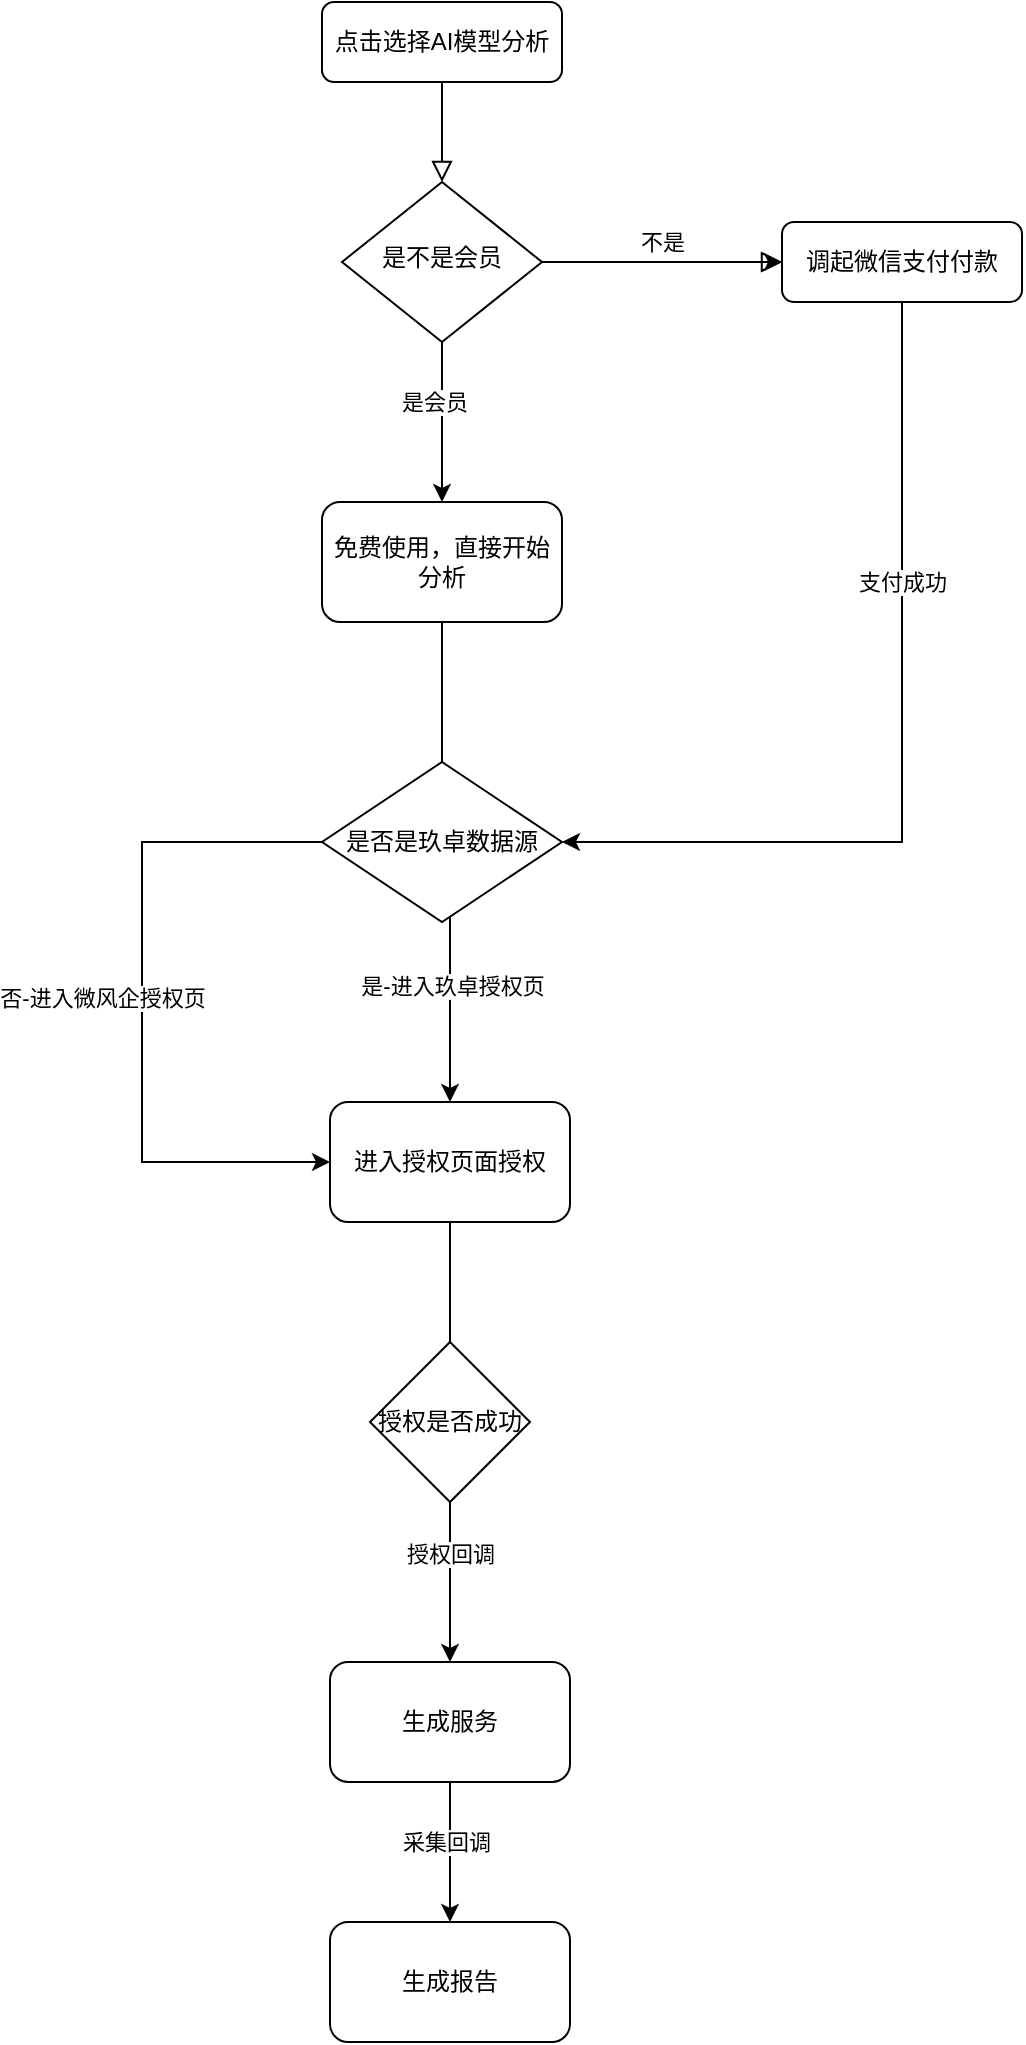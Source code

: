 <mxfile version="24.0.7" type="github">
  <diagram id="C5RBs43oDa-KdzZeNtuy" name="Page-1">
    <mxGraphModel dx="1434" dy="841" grid="1" gridSize="10" guides="1" tooltips="1" connect="1" arrows="1" fold="1" page="1" pageScale="1" pageWidth="827" pageHeight="1169" math="0" shadow="0">
      <root>
        <mxCell id="WIyWlLk6GJQsqaUBKTNV-0" />
        <mxCell id="WIyWlLk6GJQsqaUBKTNV-1" parent="WIyWlLk6GJQsqaUBKTNV-0" />
        <mxCell id="WIyWlLk6GJQsqaUBKTNV-2" value="" style="rounded=0;html=1;jettySize=auto;orthogonalLoop=1;fontSize=11;endArrow=block;endFill=0;endSize=8;strokeWidth=1;shadow=0;labelBackgroundColor=none;edgeStyle=orthogonalEdgeStyle;" parent="WIyWlLk6GJQsqaUBKTNV-1" source="WIyWlLk6GJQsqaUBKTNV-3" target="WIyWlLk6GJQsqaUBKTNV-6" edge="1">
          <mxGeometry relative="1" as="geometry" />
        </mxCell>
        <mxCell id="WIyWlLk6GJQsqaUBKTNV-3" value="点击选择AI模型分析" style="rounded=1;whiteSpace=wrap;html=1;fontSize=12;glass=0;strokeWidth=1;shadow=0;" parent="WIyWlLk6GJQsqaUBKTNV-1" vertex="1">
          <mxGeometry x="290" y="30" width="120" height="40" as="geometry" />
        </mxCell>
        <mxCell id="WIyWlLk6GJQsqaUBKTNV-5" value="不是" style="edgeStyle=orthogonalEdgeStyle;rounded=0;html=1;jettySize=auto;orthogonalLoop=1;fontSize=11;endArrow=block;endFill=0;endSize=8;strokeWidth=1;shadow=0;labelBackgroundColor=none;" parent="WIyWlLk6GJQsqaUBKTNV-1" source="WIyWlLk6GJQsqaUBKTNV-6" target="WIyWlLk6GJQsqaUBKTNV-7" edge="1">
          <mxGeometry y="10" relative="1" as="geometry">
            <mxPoint as="offset" />
          </mxGeometry>
        </mxCell>
        <mxCell id="zftXcXtOyWCV9swfXEnX-1" value="" style="edgeStyle=orthogonalEdgeStyle;rounded=0;orthogonalLoop=1;jettySize=auto;html=1;" edge="1" parent="WIyWlLk6GJQsqaUBKTNV-1" source="WIyWlLk6GJQsqaUBKTNV-6" target="WIyWlLk6GJQsqaUBKTNV-7">
          <mxGeometry relative="1" as="geometry" />
        </mxCell>
        <mxCell id="zftXcXtOyWCV9swfXEnX-5" value="" style="edgeStyle=orthogonalEdgeStyle;rounded=0;orthogonalLoop=1;jettySize=auto;html=1;" edge="1" parent="WIyWlLk6GJQsqaUBKTNV-1" source="WIyWlLk6GJQsqaUBKTNV-6" target="zftXcXtOyWCV9swfXEnX-4">
          <mxGeometry relative="1" as="geometry" />
        </mxCell>
        <mxCell id="zftXcXtOyWCV9swfXEnX-6" value="是会员" style="edgeLabel;html=1;align=center;verticalAlign=middle;resizable=0;points=[];" vertex="1" connectable="0" parent="zftXcXtOyWCV9swfXEnX-5">
          <mxGeometry x="-0.244" y="-4" relative="1" as="geometry">
            <mxPoint as="offset" />
          </mxGeometry>
        </mxCell>
        <mxCell id="WIyWlLk6GJQsqaUBKTNV-6" value="是不是会员" style="rhombus;whiteSpace=wrap;html=1;shadow=0;fontFamily=Helvetica;fontSize=12;align=center;strokeWidth=1;spacing=6;spacingTop=-4;" parent="WIyWlLk6GJQsqaUBKTNV-1" vertex="1">
          <mxGeometry x="300" y="120" width="100" height="80" as="geometry" />
        </mxCell>
        <mxCell id="zftXcXtOyWCV9swfXEnX-10" style="edgeStyle=orthogonalEdgeStyle;rounded=0;orthogonalLoop=1;jettySize=auto;html=1;exitX=0.5;exitY=1;exitDx=0;exitDy=0;entryX=1;entryY=0.5;entryDx=0;entryDy=0;" edge="1" parent="WIyWlLk6GJQsqaUBKTNV-1" source="WIyWlLk6GJQsqaUBKTNV-7" target="zftXcXtOyWCV9swfXEnX-15">
          <mxGeometry relative="1" as="geometry" />
        </mxCell>
        <mxCell id="zftXcXtOyWCV9swfXEnX-11" value="支付成功" style="edgeLabel;html=1;align=center;verticalAlign=middle;resizable=0;points=[];" vertex="1" connectable="0" parent="zftXcXtOyWCV9swfXEnX-10">
          <mxGeometry x="-0.582" y="-1" relative="1" as="geometry">
            <mxPoint x="1" y="48" as="offset" />
          </mxGeometry>
        </mxCell>
        <mxCell id="WIyWlLk6GJQsqaUBKTNV-7" value="调起微信支付付款" style="rounded=1;whiteSpace=wrap;html=1;fontSize=12;glass=0;strokeWidth=1;shadow=0;" parent="WIyWlLk6GJQsqaUBKTNV-1" vertex="1">
          <mxGeometry x="520" y="140" width="120" height="40" as="geometry" />
        </mxCell>
        <mxCell id="zftXcXtOyWCV9swfXEnX-8" value="" style="edgeStyle=orthogonalEdgeStyle;rounded=0;orthogonalLoop=1;jettySize=auto;html=1;" edge="1" parent="WIyWlLk6GJQsqaUBKTNV-1" source="zftXcXtOyWCV9swfXEnX-4" target="zftXcXtOyWCV9swfXEnX-7">
          <mxGeometry relative="1" as="geometry" />
        </mxCell>
        <mxCell id="zftXcXtOyWCV9swfXEnX-17" value="是-进入玖卓授权页" style="edgeLabel;html=1;align=center;verticalAlign=middle;resizable=0;points=[];" vertex="1" connectable="0" parent="zftXcXtOyWCV9swfXEnX-8">
          <mxGeometry x="0.525" y="1" relative="1" as="geometry">
            <mxPoint as="offset" />
          </mxGeometry>
        </mxCell>
        <mxCell id="zftXcXtOyWCV9swfXEnX-4" value="免费使用，直接开始分析" style="rounded=1;whiteSpace=wrap;html=1;" vertex="1" parent="WIyWlLk6GJQsqaUBKTNV-1">
          <mxGeometry x="290" y="280" width="120" height="60" as="geometry" />
        </mxCell>
        <mxCell id="zftXcXtOyWCV9swfXEnX-21" value="" style="edgeStyle=orthogonalEdgeStyle;rounded=0;orthogonalLoop=1;jettySize=auto;html=1;" edge="1" parent="WIyWlLk6GJQsqaUBKTNV-1" source="zftXcXtOyWCV9swfXEnX-7">
          <mxGeometry relative="1" as="geometry">
            <mxPoint x="354" y="720" as="targetPoint" />
          </mxGeometry>
        </mxCell>
        <mxCell id="zftXcXtOyWCV9swfXEnX-7" value="进入授权页面授权" style="rounded=1;whiteSpace=wrap;html=1;" vertex="1" parent="WIyWlLk6GJQsqaUBKTNV-1">
          <mxGeometry x="294" y="580" width="120" height="60" as="geometry" />
        </mxCell>
        <mxCell id="zftXcXtOyWCV9swfXEnX-18" style="edgeStyle=orthogonalEdgeStyle;rounded=0;orthogonalLoop=1;jettySize=auto;html=1;exitX=0;exitY=0.5;exitDx=0;exitDy=0;entryX=0;entryY=0.5;entryDx=0;entryDy=0;" edge="1" parent="WIyWlLk6GJQsqaUBKTNV-1" source="zftXcXtOyWCV9swfXEnX-15" target="zftXcXtOyWCV9swfXEnX-7">
          <mxGeometry relative="1" as="geometry">
            <Array as="points">
              <mxPoint x="200" y="450" />
              <mxPoint x="200" y="610" />
            </Array>
          </mxGeometry>
        </mxCell>
        <mxCell id="zftXcXtOyWCV9swfXEnX-19" value="否-进入微风企授权页" style="edgeLabel;html=1;align=center;verticalAlign=middle;resizable=0;points=[];" vertex="1" connectable="0" parent="zftXcXtOyWCV9swfXEnX-18">
          <mxGeometry x="-0.324" y="-3" relative="1" as="geometry">
            <mxPoint x="-17" y="51" as="offset" />
          </mxGeometry>
        </mxCell>
        <mxCell id="zftXcXtOyWCV9swfXEnX-15" value="是否是玖卓数据源" style="rhombus;whiteSpace=wrap;html=1;" vertex="1" parent="WIyWlLk6GJQsqaUBKTNV-1">
          <mxGeometry x="290" y="410" width="120" height="80" as="geometry" />
        </mxCell>
        <mxCell id="zftXcXtOyWCV9swfXEnX-27" value="" style="edgeStyle=orthogonalEdgeStyle;rounded=0;orthogonalLoop=1;jettySize=auto;html=1;" edge="1" parent="WIyWlLk6GJQsqaUBKTNV-1" source="zftXcXtOyWCV9swfXEnX-23" target="zftXcXtOyWCV9swfXEnX-26">
          <mxGeometry relative="1" as="geometry" />
        </mxCell>
        <mxCell id="zftXcXtOyWCV9swfXEnX-32" value="授权回调" style="edgeLabel;html=1;align=center;verticalAlign=middle;resizable=0;points=[];" vertex="1" connectable="0" parent="zftXcXtOyWCV9swfXEnX-27">
          <mxGeometry x="-0.4" y="1" relative="1" as="geometry">
            <mxPoint x="-1" y="2" as="offset" />
          </mxGeometry>
        </mxCell>
        <mxCell id="zftXcXtOyWCV9swfXEnX-23" value="授权是否成功" style="rhombus;whiteSpace=wrap;html=1;" vertex="1" parent="WIyWlLk6GJQsqaUBKTNV-1">
          <mxGeometry x="314" y="700" width="80" height="80" as="geometry" />
        </mxCell>
        <mxCell id="zftXcXtOyWCV9swfXEnX-30" value="" style="edgeStyle=orthogonalEdgeStyle;rounded=0;orthogonalLoop=1;jettySize=auto;html=1;" edge="1" parent="WIyWlLk6GJQsqaUBKTNV-1" source="zftXcXtOyWCV9swfXEnX-26" target="zftXcXtOyWCV9swfXEnX-29">
          <mxGeometry relative="1" as="geometry" />
        </mxCell>
        <mxCell id="zftXcXtOyWCV9swfXEnX-33" value="采集回调" style="edgeLabel;html=1;align=center;verticalAlign=middle;resizable=0;points=[];" vertex="1" connectable="0" parent="zftXcXtOyWCV9swfXEnX-30">
          <mxGeometry x="-0.143" y="-2" relative="1" as="geometry">
            <mxPoint as="offset" />
          </mxGeometry>
        </mxCell>
        <mxCell id="zftXcXtOyWCV9swfXEnX-26" value="生成服务" style="rounded=1;whiteSpace=wrap;html=1;" vertex="1" parent="WIyWlLk6GJQsqaUBKTNV-1">
          <mxGeometry x="294" y="860" width="120" height="60" as="geometry" />
        </mxCell>
        <mxCell id="zftXcXtOyWCV9swfXEnX-29" value="生成报告" style="rounded=1;whiteSpace=wrap;html=1;" vertex="1" parent="WIyWlLk6GJQsqaUBKTNV-1">
          <mxGeometry x="294" y="990" width="120" height="60" as="geometry" />
        </mxCell>
      </root>
    </mxGraphModel>
  </diagram>
</mxfile>
